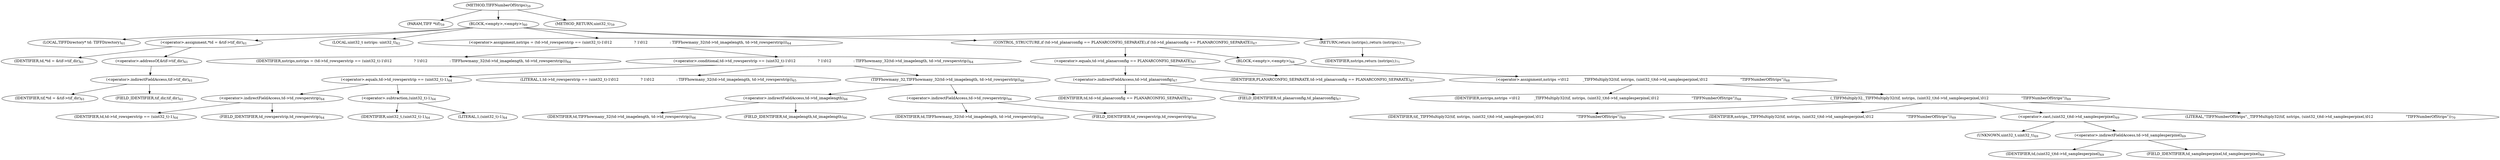 digraph "TIFFNumberOfStrips" {  
"10982" [label = <(METHOD,TIFFNumberOfStrips)<SUB>59</SUB>> ]
"10983" [label = <(PARAM,TIFF *tif)<SUB>59</SUB>> ]
"10984" [label = <(BLOCK,&lt;empty&gt;,&lt;empty&gt;)<SUB>60</SUB>> ]
"10985" [label = <(LOCAL,TIFFDirectory* td: TIFFDirectory)<SUB>61</SUB>> ]
"10986" [label = <(&lt;operator&gt;.assignment,*td = &amp;tif-&gt;tif_dir)<SUB>61</SUB>> ]
"10987" [label = <(IDENTIFIER,td,*td = &amp;tif-&gt;tif_dir)<SUB>61</SUB>> ]
"10988" [label = <(&lt;operator&gt;.addressOf,&amp;tif-&gt;tif_dir)<SUB>61</SUB>> ]
"10989" [label = <(&lt;operator&gt;.indirectFieldAccess,tif-&gt;tif_dir)<SUB>61</SUB>> ]
"10990" [label = <(IDENTIFIER,tif,*td = &amp;tif-&gt;tif_dir)<SUB>61</SUB>> ]
"10991" [label = <(FIELD_IDENTIFIER,tif_dir,tif_dir)<SUB>61</SUB>> ]
"10992" [label = <(LOCAL,uint32_t nstrips: uint32_t)<SUB>62</SUB>> ]
"10993" [label = <(&lt;operator&gt;.assignment,nstrips = (td-&gt;td_rowsperstrip == (uint32_t)-1\012                   ? 1\012                   : TIFFhowmany_32(td-&gt;td_imagelength, td-&gt;td_rowsperstrip)))<SUB>64</SUB>> ]
"10994" [label = <(IDENTIFIER,nstrips,nstrips = (td-&gt;td_rowsperstrip == (uint32_t)-1\012                   ? 1\012                   : TIFFhowmany_32(td-&gt;td_imagelength, td-&gt;td_rowsperstrip)))<SUB>64</SUB>> ]
"10995" [label = <(&lt;operator&gt;.conditional,td-&gt;td_rowsperstrip == (uint32_t)-1\012                   ? 1\012                   : TIFFhowmany_32(td-&gt;td_imagelength, td-&gt;td_rowsperstrip))<SUB>64</SUB>> ]
"10996" [label = <(&lt;operator&gt;.equals,td-&gt;td_rowsperstrip == (uint32_t)-1)<SUB>64</SUB>> ]
"10997" [label = <(&lt;operator&gt;.indirectFieldAccess,td-&gt;td_rowsperstrip)<SUB>64</SUB>> ]
"10998" [label = <(IDENTIFIER,td,td-&gt;td_rowsperstrip == (uint32_t)-1)<SUB>64</SUB>> ]
"10999" [label = <(FIELD_IDENTIFIER,td_rowsperstrip,td_rowsperstrip)<SUB>64</SUB>> ]
"11000" [label = <(&lt;operator&gt;.subtraction,(uint32_t)-1)<SUB>64</SUB>> ]
"11001" [label = <(IDENTIFIER,uint32_t,(uint32_t)-1)<SUB>64</SUB>> ]
"11002" [label = <(LITERAL,1,(uint32_t)-1)<SUB>64</SUB>> ]
"11003" [label = <(LITERAL,1,td-&gt;td_rowsperstrip == (uint32_t)-1\012                   ? 1\012                   : TIFFhowmany_32(td-&gt;td_imagelength, td-&gt;td_rowsperstrip))<SUB>65</SUB>> ]
"11004" [label = <(TIFFhowmany_32,TIFFhowmany_32(td-&gt;td_imagelength, td-&gt;td_rowsperstrip))<SUB>66</SUB>> ]
"11005" [label = <(&lt;operator&gt;.indirectFieldAccess,td-&gt;td_imagelength)<SUB>66</SUB>> ]
"11006" [label = <(IDENTIFIER,td,TIFFhowmany_32(td-&gt;td_imagelength, td-&gt;td_rowsperstrip))<SUB>66</SUB>> ]
"11007" [label = <(FIELD_IDENTIFIER,td_imagelength,td_imagelength)<SUB>66</SUB>> ]
"11008" [label = <(&lt;operator&gt;.indirectFieldAccess,td-&gt;td_rowsperstrip)<SUB>66</SUB>> ]
"11009" [label = <(IDENTIFIER,td,TIFFhowmany_32(td-&gt;td_imagelength, td-&gt;td_rowsperstrip))<SUB>66</SUB>> ]
"11010" [label = <(FIELD_IDENTIFIER,td_rowsperstrip,td_rowsperstrip)<SUB>66</SUB>> ]
"11011" [label = <(CONTROL_STRUCTURE,if (td-&gt;td_planarconfig == PLANARCONFIG_SEPARATE),if (td-&gt;td_planarconfig == PLANARCONFIG_SEPARATE))<SUB>67</SUB>> ]
"11012" [label = <(&lt;operator&gt;.equals,td-&gt;td_planarconfig == PLANARCONFIG_SEPARATE)<SUB>67</SUB>> ]
"11013" [label = <(&lt;operator&gt;.indirectFieldAccess,td-&gt;td_planarconfig)<SUB>67</SUB>> ]
"11014" [label = <(IDENTIFIER,td,td-&gt;td_planarconfig == PLANARCONFIG_SEPARATE)<SUB>67</SUB>> ]
"11015" [label = <(FIELD_IDENTIFIER,td_planarconfig,td_planarconfig)<SUB>67</SUB>> ]
"11016" [label = <(IDENTIFIER,PLANARCONFIG_SEPARATE,td-&gt;td_planarconfig == PLANARCONFIG_SEPARATE)<SUB>67</SUB>> ]
"11017" [label = <(BLOCK,&lt;empty&gt;,&lt;empty&gt;)<SUB>68</SUB>> ]
"11018" [label = <(&lt;operator&gt;.assignment,nstrips =\012            _TIFFMultiply32(tif, nstrips, (uint32_t)td-&gt;td_samplesperpixel,\012                            &quot;TIFFNumberOfStrips&quot;))<SUB>68</SUB>> ]
"11019" [label = <(IDENTIFIER,nstrips,nstrips =\012            _TIFFMultiply32(tif, nstrips, (uint32_t)td-&gt;td_samplesperpixel,\012                            &quot;TIFFNumberOfStrips&quot;))<SUB>68</SUB>> ]
"11020" [label = <(_TIFFMultiply32,_TIFFMultiply32(tif, nstrips, (uint32_t)td-&gt;td_samplesperpixel,\012                            &quot;TIFFNumberOfStrips&quot;))<SUB>69</SUB>> ]
"11021" [label = <(IDENTIFIER,tif,_TIFFMultiply32(tif, nstrips, (uint32_t)td-&gt;td_samplesperpixel,\012                            &quot;TIFFNumberOfStrips&quot;))<SUB>69</SUB>> ]
"11022" [label = <(IDENTIFIER,nstrips,_TIFFMultiply32(tif, nstrips, (uint32_t)td-&gt;td_samplesperpixel,\012                            &quot;TIFFNumberOfStrips&quot;))<SUB>69</SUB>> ]
"11023" [label = <(&lt;operator&gt;.cast,(uint32_t)td-&gt;td_samplesperpixel)<SUB>69</SUB>> ]
"11024" [label = <(UNKNOWN,uint32_t,uint32_t)<SUB>69</SUB>> ]
"11025" [label = <(&lt;operator&gt;.indirectFieldAccess,td-&gt;td_samplesperpixel)<SUB>69</SUB>> ]
"11026" [label = <(IDENTIFIER,td,(uint32_t)td-&gt;td_samplesperpixel)<SUB>69</SUB>> ]
"11027" [label = <(FIELD_IDENTIFIER,td_samplesperpixel,td_samplesperpixel)<SUB>69</SUB>> ]
"11028" [label = <(LITERAL,&quot;TIFFNumberOfStrips&quot;,_TIFFMultiply32(tif, nstrips, (uint32_t)td-&gt;td_samplesperpixel,\012                            &quot;TIFFNumberOfStrips&quot;))<SUB>70</SUB>> ]
"11029" [label = <(RETURN,return (nstrips);,return (nstrips);)<SUB>71</SUB>> ]
"11030" [label = <(IDENTIFIER,nstrips,return (nstrips);)<SUB>71</SUB>> ]
"11031" [label = <(METHOD_RETURN,uint32_t)<SUB>59</SUB>> ]
  "10982" -> "10983" 
  "10982" -> "10984" 
  "10982" -> "11031" 
  "10984" -> "10985" 
  "10984" -> "10986" 
  "10984" -> "10992" 
  "10984" -> "10993" 
  "10984" -> "11011" 
  "10984" -> "11029" 
  "10986" -> "10987" 
  "10986" -> "10988" 
  "10988" -> "10989" 
  "10989" -> "10990" 
  "10989" -> "10991" 
  "10993" -> "10994" 
  "10993" -> "10995" 
  "10995" -> "10996" 
  "10995" -> "11003" 
  "10995" -> "11004" 
  "10996" -> "10997" 
  "10996" -> "11000" 
  "10997" -> "10998" 
  "10997" -> "10999" 
  "11000" -> "11001" 
  "11000" -> "11002" 
  "11004" -> "11005" 
  "11004" -> "11008" 
  "11005" -> "11006" 
  "11005" -> "11007" 
  "11008" -> "11009" 
  "11008" -> "11010" 
  "11011" -> "11012" 
  "11011" -> "11017" 
  "11012" -> "11013" 
  "11012" -> "11016" 
  "11013" -> "11014" 
  "11013" -> "11015" 
  "11017" -> "11018" 
  "11018" -> "11019" 
  "11018" -> "11020" 
  "11020" -> "11021" 
  "11020" -> "11022" 
  "11020" -> "11023" 
  "11020" -> "11028" 
  "11023" -> "11024" 
  "11023" -> "11025" 
  "11025" -> "11026" 
  "11025" -> "11027" 
  "11029" -> "11030" 
}
